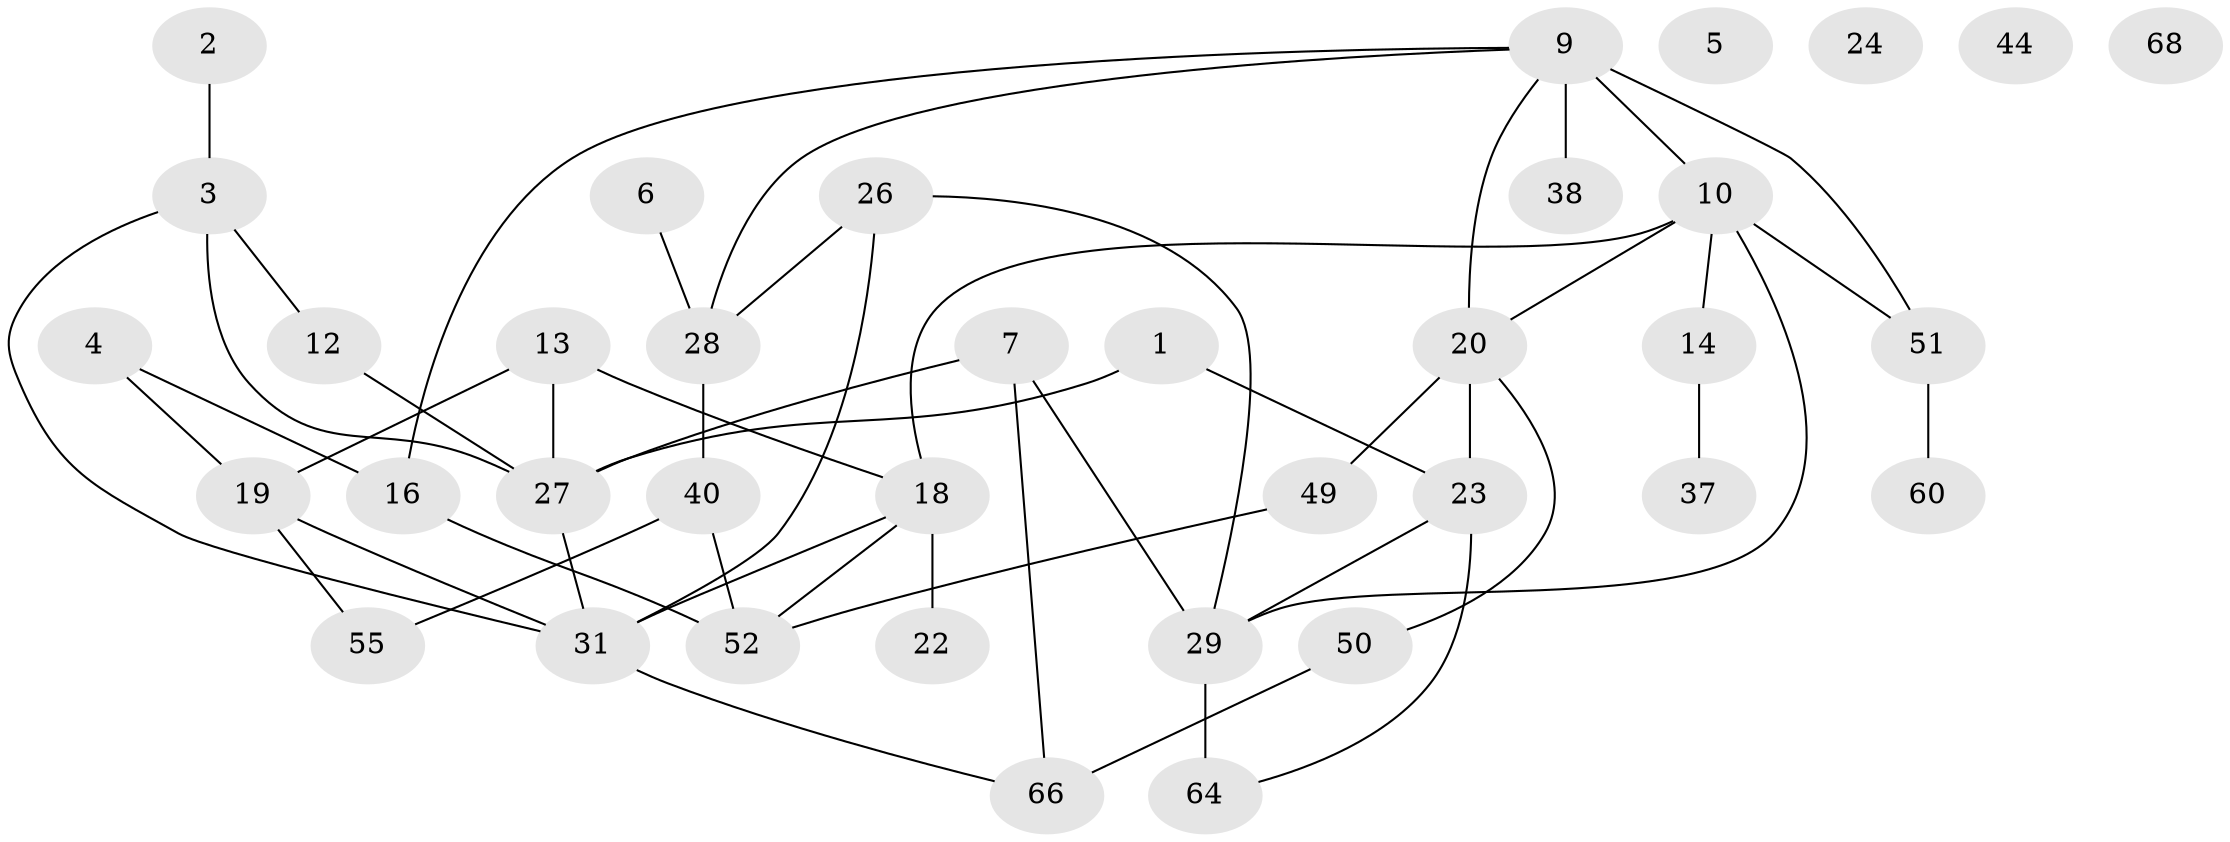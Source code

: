// original degree distribution, {2: 0.1891891891891892, 1: 0.24324324324324326, 3: 0.25675675675675674, 0: 0.04054054054054054, 4: 0.20270270270270271, 6: 0.02702702702702703, 5: 0.04054054054054054}
// Generated by graph-tools (version 1.1) at 2025/13/03/09/25 04:13:06]
// undirected, 37 vertices, 51 edges
graph export_dot {
graph [start="1"]
  node [color=gray90,style=filled];
  1;
  2;
  3 [super="+32+34"];
  4 [super="+36+63+21"];
  5;
  6;
  7 [super="+8+48"];
  9 [super="+11+25"];
  10 [super="+39+17"];
  12 [super="+65"];
  13;
  14;
  16 [super="+35"];
  18 [super="+54"];
  19 [super="+45"];
  20 [super="+59"];
  22;
  23 [super="+43"];
  24;
  26 [super="+33"];
  27 [super="+69"];
  28 [super="+53+41"];
  29 [super="+67+71"];
  31 [super="+47"];
  37;
  38 [super="+73"];
  40 [super="+42+56"];
  44 [super="+57"];
  49;
  50;
  51;
  52 [super="+61"];
  55;
  60 [super="+74"];
  64;
  66;
  68;
  1 -- 23;
  1 -- 27;
  2 -- 3;
  3 -- 27;
  3 -- 12;
  3 -- 31;
  4 -- 16;
  4 -- 19;
  6 -- 28;
  7 -- 27;
  7 -- 29;
  7 -- 66;
  9 -- 28;
  9 -- 16;
  9 -- 10 [weight=2];
  9 -- 51;
  9 -- 38;
  9 -- 20;
  10 -- 14;
  10 -- 51 [weight=2];
  10 -- 18;
  10 -- 29;
  10 -- 20;
  12 -- 27;
  13 -- 18;
  13 -- 27;
  13 -- 19;
  14 -- 37;
  16 -- 52;
  18 -- 31 [weight=2];
  18 -- 22;
  18 -- 52;
  19 -- 31;
  19 -- 55;
  20 -- 49;
  20 -- 50;
  20 -- 23;
  23 -- 64;
  23 -- 29;
  26 -- 31;
  26 -- 29;
  26 -- 28;
  27 -- 31;
  28 -- 40;
  29 -- 64 [weight=2];
  31 -- 66;
  40 -- 52 [weight=3];
  40 -- 55;
  49 -- 52 [weight=2];
  50 -- 66;
  51 -- 60;
}

